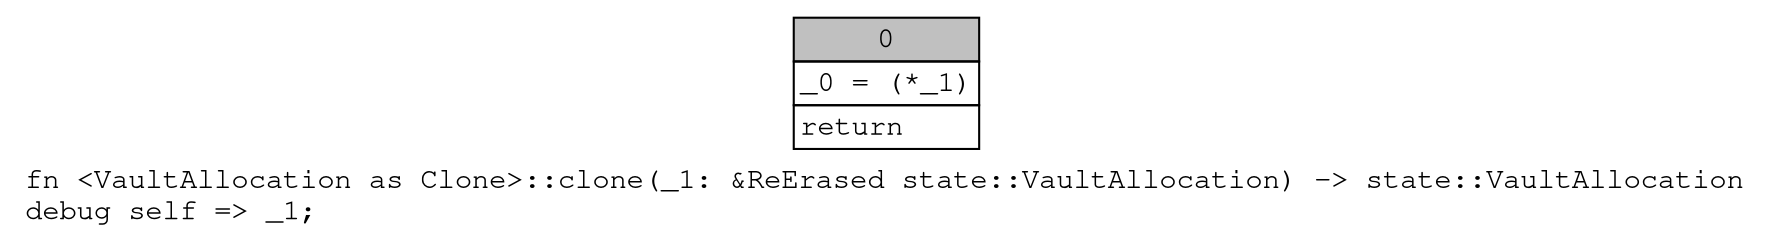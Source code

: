 digraph Mir_0_2620 {
    graph [fontname="Courier, monospace"];
    node [fontname="Courier, monospace"];
    edge [fontname="Courier, monospace"];
    label=<fn &lt;VaultAllocation as Clone&gt;::clone(_1: &amp;ReErased state::VaultAllocation) -&gt; state::VaultAllocation<br align="left"/>debug self =&gt; _1;<br align="left"/>>;
    bb0__0_2620 [shape="none", label=<<table border="0" cellborder="1" cellspacing="0"><tr><td bgcolor="gray" align="center" colspan="1">0</td></tr><tr><td align="left" balign="left">_0 = (*_1)<br/></td></tr><tr><td align="left">return</td></tr></table>>];
}
